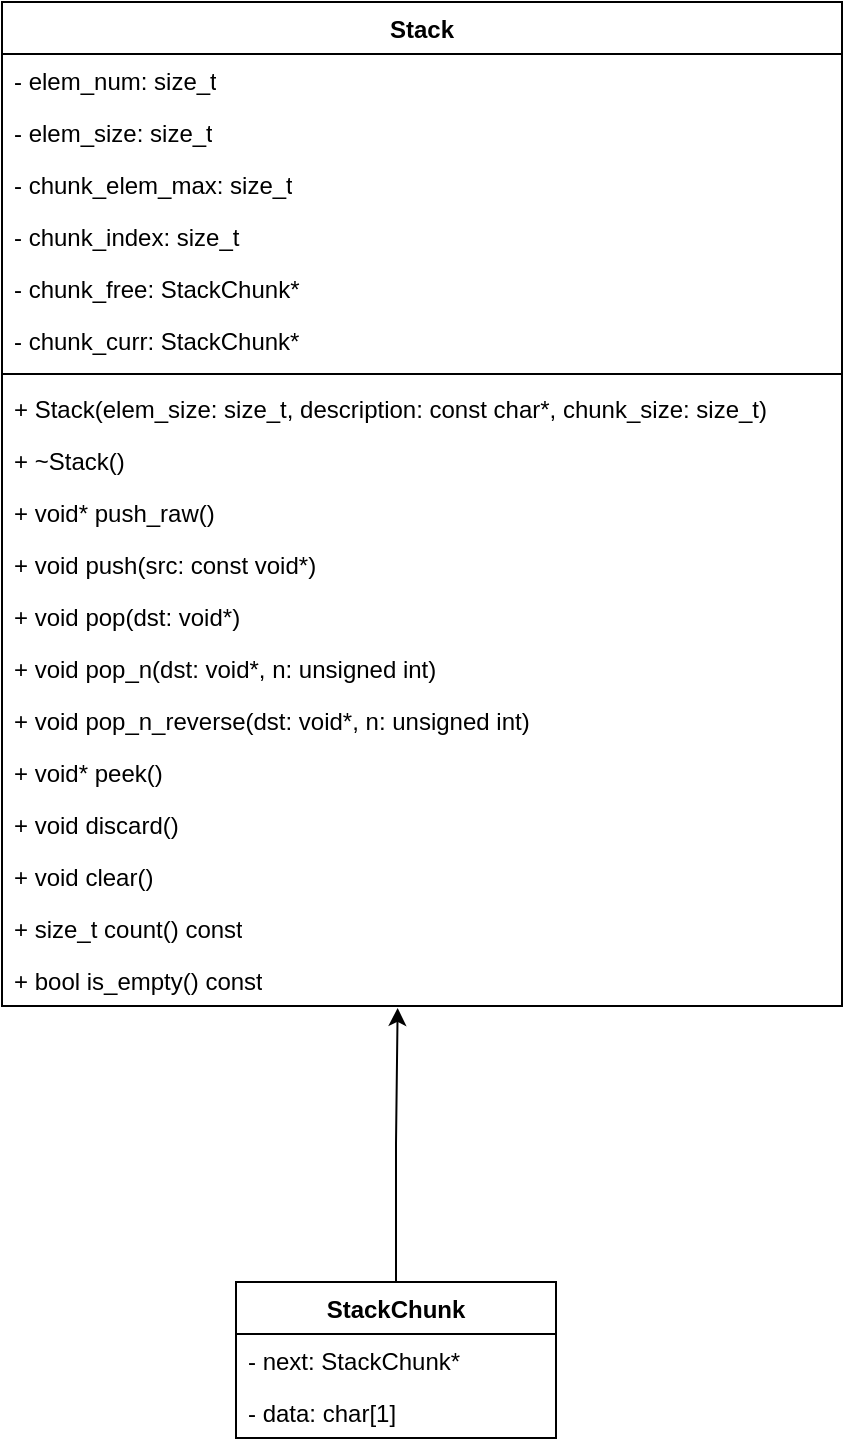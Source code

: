 <mxfile version="24.7.6">
  <diagram name="Page-1" id="riRK8lQEftlOolROxeSt">
    <mxGraphModel dx="954" dy="640" grid="1" gridSize="10" guides="1" tooltips="1" connect="1" arrows="1" fold="1" page="1" pageScale="1" pageWidth="827" pageHeight="1169" math="0" shadow="0">
      <root>
        <mxCell id="0" />
        <mxCell id="1" parent="0" />
        <mxCell id="WRuBbxS_YZ6HckWnEiv1-1" value="Stack" style="swimlane;fontStyle=1;align=center;verticalAlign=top;childLayout=stackLayout;horizontal=1;startSize=26;horizontalStack=0;resizeParent=1;resizeParentMax=0;resizeLast=0;collapsible=1;marginBottom=0;whiteSpace=wrap;html=1;" parent="1" vertex="1">
          <mxGeometry x="100" y="80" width="420" height="502" as="geometry">
            <mxRectangle x="100" y="80" width="70" height="30" as="alternateBounds" />
          </mxGeometry>
        </mxCell>
        <mxCell id="WRuBbxS_YZ6HckWnEiv1-10" value="&lt;meta charset=&quot;utf-8&quot;&gt;- elem_num: size_t" style="text;strokeColor=none;fillColor=none;align=left;verticalAlign=top;spacingLeft=4;spacingRight=4;overflow=hidden;rotatable=0;points=[[0,0.5],[1,0.5]];portConstraint=eastwest;whiteSpace=wrap;html=1;" parent="WRuBbxS_YZ6HckWnEiv1-1" vertex="1">
          <mxGeometry y="26" width="420" height="26" as="geometry" />
        </mxCell>
        <mxCell id="WRuBbxS_YZ6HckWnEiv1-9" value="&lt;meta charset=&quot;utf-8&quot;&gt;- elem_size: size_t" style="text;strokeColor=none;fillColor=none;align=left;verticalAlign=top;spacingLeft=4;spacingRight=4;overflow=hidden;rotatable=0;points=[[0,0.5],[1,0.5]];portConstraint=eastwest;whiteSpace=wrap;html=1;" parent="WRuBbxS_YZ6HckWnEiv1-1" vertex="1">
          <mxGeometry y="52" width="420" height="26" as="geometry" />
        </mxCell>
        <mxCell id="WRuBbxS_YZ6HckWnEiv1-8" value="&lt;meta charset=&quot;utf-8&quot;&gt;- chunk_elem_max: size_t" style="text;strokeColor=none;fillColor=none;align=left;verticalAlign=top;spacingLeft=4;spacingRight=4;overflow=hidden;rotatable=0;points=[[0,0.5],[1,0.5]];portConstraint=eastwest;whiteSpace=wrap;html=1;" parent="WRuBbxS_YZ6HckWnEiv1-1" vertex="1">
          <mxGeometry y="78" width="420" height="26" as="geometry" />
        </mxCell>
        <mxCell id="WRuBbxS_YZ6HckWnEiv1-7" value="&lt;meta charset=&quot;utf-8&quot;&gt;- chunk_index: size_t" style="text;strokeColor=none;fillColor=none;align=left;verticalAlign=top;spacingLeft=4;spacingRight=4;overflow=hidden;rotatable=0;points=[[0,0.5],[1,0.5]];portConstraint=eastwest;whiteSpace=wrap;html=1;" parent="WRuBbxS_YZ6HckWnEiv1-1" vertex="1">
          <mxGeometry y="104" width="420" height="26" as="geometry" />
        </mxCell>
        <mxCell id="WRuBbxS_YZ6HckWnEiv1-6" value="&lt;meta charset=&quot;utf-8&quot;&gt;- chunk_free: StackChunk*" style="text;strokeColor=none;fillColor=none;align=left;verticalAlign=top;spacingLeft=4;spacingRight=4;overflow=hidden;rotatable=0;points=[[0,0.5],[1,0.5]];portConstraint=eastwest;whiteSpace=wrap;html=1;" parent="WRuBbxS_YZ6HckWnEiv1-1" vertex="1">
          <mxGeometry y="130" width="420" height="26" as="geometry" />
        </mxCell>
        <mxCell id="WRuBbxS_YZ6HckWnEiv1-2" value="- chunk_curr: StackChunk*" style="text;strokeColor=none;fillColor=none;align=left;verticalAlign=top;spacingLeft=4;spacingRight=4;overflow=hidden;rotatable=0;points=[[0,0.5],[1,0.5]];portConstraint=eastwest;whiteSpace=wrap;html=1;" parent="WRuBbxS_YZ6HckWnEiv1-1" vertex="1">
          <mxGeometry y="156" width="420" height="26" as="geometry" />
        </mxCell>
        <mxCell id="WRuBbxS_YZ6HckWnEiv1-3" value="" style="line;strokeWidth=1;fillColor=none;align=left;verticalAlign=middle;spacingTop=-1;spacingLeft=3;spacingRight=3;rotatable=0;labelPosition=right;points=[];portConstraint=eastwest;strokeColor=inherit;" parent="WRuBbxS_YZ6HckWnEiv1-1" vertex="1">
          <mxGeometry y="182" width="420" height="8" as="geometry" />
        </mxCell>
        <mxCell id="WRuBbxS_YZ6HckWnEiv1-11" value="&lt;meta charset=&quot;utf-8&quot;&gt;+ Stack(elem_size: size_t, description: const char*, chunk_size: size_t)" style="text;strokeColor=none;fillColor=none;align=left;verticalAlign=top;spacingLeft=4;spacingRight=4;overflow=hidden;rotatable=0;points=[[0,0.5],[1,0.5]];portConstraint=eastwest;whiteSpace=wrap;html=1;" parent="WRuBbxS_YZ6HckWnEiv1-1" vertex="1">
          <mxGeometry y="190" width="420" height="26" as="geometry" />
        </mxCell>
        <mxCell id="WRuBbxS_YZ6HckWnEiv1-12" value="&lt;meta charset=&quot;utf-8&quot;&gt;+ ~Stack() " style="text;strokeColor=none;fillColor=none;align=left;verticalAlign=top;spacingLeft=4;spacingRight=4;overflow=hidden;rotatable=0;points=[[0,0.5],[1,0.5]];portConstraint=eastwest;whiteSpace=wrap;html=1;" parent="WRuBbxS_YZ6HckWnEiv1-1" vertex="1">
          <mxGeometry y="216" width="420" height="26" as="geometry" />
        </mxCell>
        <mxCell id="WRuBbxS_YZ6HckWnEiv1-13" value="&lt;meta charset=&quot;utf-8&quot;&gt;+ void* push_raw() " style="text;strokeColor=none;fillColor=none;align=left;verticalAlign=top;spacingLeft=4;spacingRight=4;overflow=hidden;rotatable=0;points=[[0,0.5],[1,0.5]];portConstraint=eastwest;whiteSpace=wrap;html=1;" parent="WRuBbxS_YZ6HckWnEiv1-1" vertex="1">
          <mxGeometry y="242" width="420" height="26" as="geometry" />
        </mxCell>
        <mxCell id="WRuBbxS_YZ6HckWnEiv1-14" value="&lt;meta charset=&quot;utf-8&quot;&gt;+ void push(src: const void*)" style="text;strokeColor=none;fillColor=none;align=left;verticalAlign=top;spacingLeft=4;spacingRight=4;overflow=hidden;rotatable=0;points=[[0,0.5],[1,0.5]];portConstraint=eastwest;whiteSpace=wrap;html=1;" parent="WRuBbxS_YZ6HckWnEiv1-1" vertex="1">
          <mxGeometry y="268" width="420" height="26" as="geometry" />
        </mxCell>
        <mxCell id="WRuBbxS_YZ6HckWnEiv1-15" value="&lt;meta charset=&quot;utf-8&quot;&gt;+ void pop(dst: void*)" style="text;strokeColor=none;fillColor=none;align=left;verticalAlign=top;spacingLeft=4;spacingRight=4;overflow=hidden;rotatable=0;points=[[0,0.5],[1,0.5]];portConstraint=eastwest;whiteSpace=wrap;html=1;" parent="WRuBbxS_YZ6HckWnEiv1-1" vertex="1">
          <mxGeometry y="294" width="420" height="26" as="geometry" />
        </mxCell>
        <mxCell id="WRuBbxS_YZ6HckWnEiv1-16" value="&lt;meta charset=&quot;utf-8&quot;&gt;+ void pop_n(dst: void*, n: unsigned int)" style="text;strokeColor=none;fillColor=none;align=left;verticalAlign=top;spacingLeft=4;spacingRight=4;overflow=hidden;rotatable=0;points=[[0,0.5],[1,0.5]];portConstraint=eastwest;whiteSpace=wrap;html=1;" parent="WRuBbxS_YZ6HckWnEiv1-1" vertex="1">
          <mxGeometry y="320" width="420" height="26" as="geometry" />
        </mxCell>
        <mxCell id="WRuBbxS_YZ6HckWnEiv1-17" value="&lt;meta charset=&quot;utf-8&quot;&gt;+ void pop_n_reverse(dst: void*, n: unsigned int)" style="text;strokeColor=none;fillColor=none;align=left;verticalAlign=top;spacingLeft=4;spacingRight=4;overflow=hidden;rotatable=0;points=[[0,0.5],[1,0.5]];portConstraint=eastwest;whiteSpace=wrap;html=1;" parent="WRuBbxS_YZ6HckWnEiv1-1" vertex="1">
          <mxGeometry y="346" width="420" height="26" as="geometry" />
        </mxCell>
        <mxCell id="WRuBbxS_YZ6HckWnEiv1-18" value="&lt;meta charset=&quot;utf-8&quot;&gt;+ void* peek()" style="text;strokeColor=none;fillColor=none;align=left;verticalAlign=top;spacingLeft=4;spacingRight=4;overflow=hidden;rotatable=0;points=[[0,0.5],[1,0.5]];portConstraint=eastwest;whiteSpace=wrap;html=1;" parent="WRuBbxS_YZ6HckWnEiv1-1" vertex="1">
          <mxGeometry y="372" width="420" height="26" as="geometry" />
        </mxCell>
        <mxCell id="WRuBbxS_YZ6HckWnEiv1-19" value="&lt;meta charset=&quot;utf-8&quot;&gt;+ void discard()" style="text;strokeColor=none;fillColor=none;align=left;verticalAlign=top;spacingLeft=4;spacingRight=4;overflow=hidden;rotatable=0;points=[[0,0.5],[1,0.5]];portConstraint=eastwest;whiteSpace=wrap;html=1;" parent="WRuBbxS_YZ6HckWnEiv1-1" vertex="1">
          <mxGeometry y="398" width="420" height="26" as="geometry" />
        </mxCell>
        <mxCell id="WRuBbxS_YZ6HckWnEiv1-20" value="&lt;meta charset=&quot;utf-8&quot;&gt;+ void clear()" style="text;strokeColor=none;fillColor=none;align=left;verticalAlign=top;spacingLeft=4;spacingRight=4;overflow=hidden;rotatable=0;points=[[0,0.5],[1,0.5]];portConstraint=eastwest;whiteSpace=wrap;html=1;" parent="WRuBbxS_YZ6HckWnEiv1-1" vertex="1">
          <mxGeometry y="424" width="420" height="26" as="geometry" />
        </mxCell>
        <mxCell id="WRuBbxS_YZ6HckWnEiv1-21" value="&lt;meta charset=&quot;utf-8&quot;&gt;+ size_t count() const" style="text;strokeColor=none;fillColor=none;align=left;verticalAlign=top;spacingLeft=4;spacingRight=4;overflow=hidden;rotatable=0;points=[[0,0.5],[1,0.5]];portConstraint=eastwest;whiteSpace=wrap;html=1;" parent="WRuBbxS_YZ6HckWnEiv1-1" vertex="1">
          <mxGeometry y="450" width="420" height="26" as="geometry" />
        </mxCell>
        <mxCell id="WRuBbxS_YZ6HckWnEiv1-22" value="&lt;meta charset=&quot;utf-8&quot;&gt;+ bool is_empty() const" style="text;strokeColor=none;fillColor=none;align=left;verticalAlign=top;spacingLeft=4;spacingRight=4;overflow=hidden;rotatable=0;points=[[0,0.5],[1,0.5]];portConstraint=eastwest;whiteSpace=wrap;html=1;" parent="WRuBbxS_YZ6HckWnEiv1-1" vertex="1">
          <mxGeometry y="476" width="420" height="26" as="geometry" />
        </mxCell>
        <mxCell id="WRuBbxS_YZ6HckWnEiv1-23" value="StackChunk" style="swimlane;fontStyle=1;align=center;verticalAlign=top;childLayout=stackLayout;horizontal=1;startSize=26;horizontalStack=0;resizeParent=1;resizeParentMax=0;resizeLast=0;collapsible=1;marginBottom=0;whiteSpace=wrap;html=1;" parent="1" vertex="1">
          <mxGeometry x="217" y="720" width="160" height="78" as="geometry" />
        </mxCell>
        <mxCell id="WRuBbxS_YZ6HckWnEiv1-24" value="&lt;meta charset=&quot;utf-8&quot;&gt;- next: StackChunk*" style="text;strokeColor=none;fillColor=none;align=left;verticalAlign=top;spacingLeft=4;spacingRight=4;overflow=hidden;rotatable=0;points=[[0,0.5],[1,0.5]];portConstraint=eastwest;whiteSpace=wrap;html=1;" parent="WRuBbxS_YZ6HckWnEiv1-23" vertex="1">
          <mxGeometry y="26" width="160" height="26" as="geometry" />
        </mxCell>
        <mxCell id="WRuBbxS_YZ6HckWnEiv1-27" value="&lt;meta charset=&quot;utf-8&quot;&gt;- data: char[1] " style="text;strokeColor=none;fillColor=none;align=left;verticalAlign=top;spacingLeft=4;spacingRight=4;overflow=hidden;rotatable=0;points=[[0,0.5],[1,0.5]];portConstraint=eastwest;whiteSpace=wrap;html=1;" parent="WRuBbxS_YZ6HckWnEiv1-23" vertex="1">
          <mxGeometry y="52" width="160" height="26" as="geometry" />
        </mxCell>
        <mxCell id="WRuBbxS_YZ6HckWnEiv1-31" style="edgeStyle=orthogonalEdgeStyle;rounded=0;orthogonalLoop=1;jettySize=auto;html=1;entryX=0.471;entryY=1.038;entryDx=0;entryDy=0;entryPerimeter=0;" parent="1" source="WRuBbxS_YZ6HckWnEiv1-23" target="WRuBbxS_YZ6HckWnEiv1-22" edge="1">
          <mxGeometry relative="1" as="geometry" />
        </mxCell>
      </root>
    </mxGraphModel>
  </diagram>
</mxfile>
